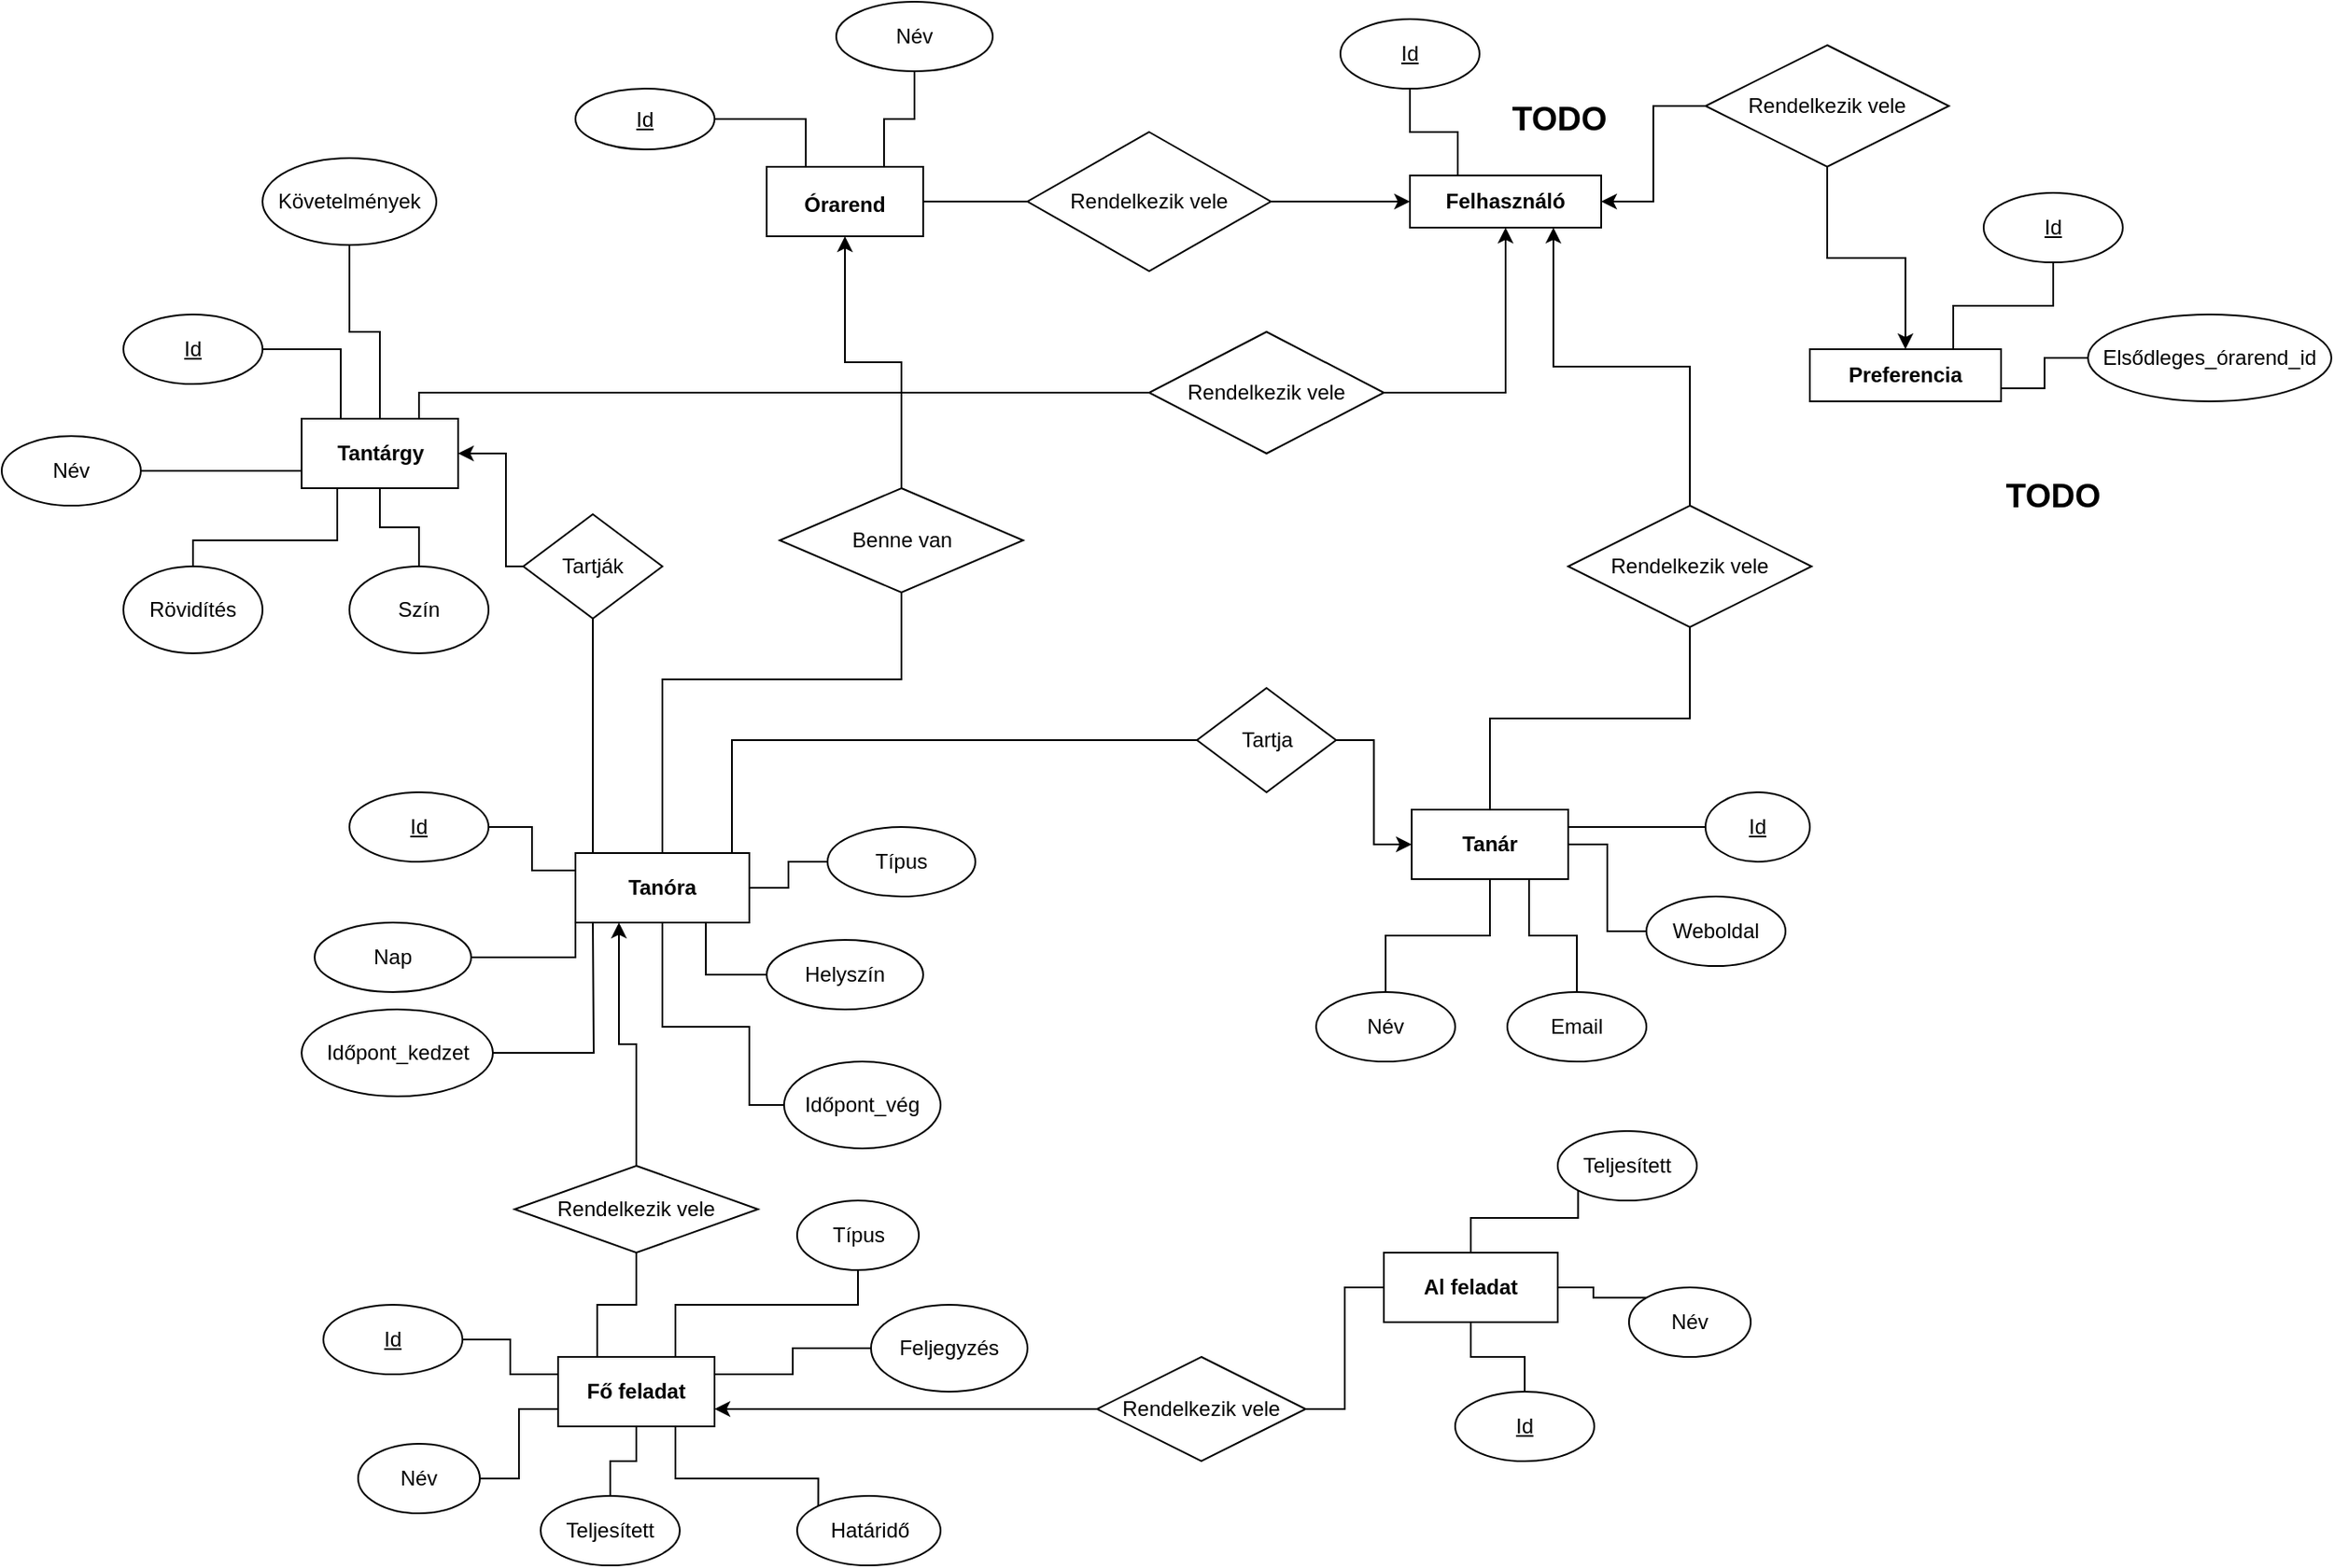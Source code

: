 <mxfile version="20.5.0" type="device"><diagram id="lyQr6ajolO1HlflGnG5a" name="Page-1"><mxGraphModel dx="2036" dy="627" grid="1" gridSize="10" guides="1" tooltips="1" connect="1" arrows="1" fold="1" page="1" pageScale="1" pageWidth="827" pageHeight="1169" math="0" shadow="0"><root><mxCell id="0"/><mxCell id="1" parent="0"/><mxCell id="1t0aDEcXRBmv8bOYkCO9-1" value="&lt;b&gt;Felhasználó&lt;/b&gt;" style="rounded=0;whiteSpace=wrap;html=1;" parent="1" vertex="1"><mxGeometry x="580" y="170" width="110" height="30" as="geometry"/></mxCell><mxCell id="1t0aDEcXRBmv8bOYkCO9-3" style="edgeStyle=orthogonalEdgeStyle;rounded=0;orthogonalLoop=1;jettySize=auto;html=1;entryX=0.25;entryY=0;entryDx=0;entryDy=0;endArrow=none;endFill=0;" parent="1" source="1t0aDEcXRBmv8bOYkCO9-2" target="1t0aDEcXRBmv8bOYkCO9-1" edge="1"><mxGeometry relative="1" as="geometry"/></mxCell><mxCell id="1t0aDEcXRBmv8bOYkCO9-2" value="&lt;u&gt;Id&lt;/u&gt;" style="ellipse;whiteSpace=wrap;html=1;" parent="1" vertex="1"><mxGeometry x="540" y="80" width="80" height="40" as="geometry"/></mxCell><mxCell id="1t0aDEcXRBmv8bOYkCO9-4" value="&lt;font style=&quot;font-size: 19px&quot;&gt;&lt;b&gt;TODO&lt;/b&gt;&lt;/font&gt;" style="text;html=1;strokeColor=none;fillColor=none;align=center;verticalAlign=middle;whiteSpace=wrap;rounded=0;" parent="1" vertex="1"><mxGeometry x="636" y="122.5" width="60" height="30" as="geometry"/></mxCell><mxCell id="1t0aDEcXRBmv8bOYkCO9-13" style="edgeStyle=orthogonalEdgeStyle;rounded=0;orthogonalLoop=1;jettySize=auto;html=1;entryX=0;entryY=0.5;entryDx=0;entryDy=0;fontSize=12;endArrow=none;endFill=0;" parent="1" source="1t0aDEcXRBmv8bOYkCO9-5" target="1t0aDEcXRBmv8bOYkCO9-9" edge="1"><mxGeometry relative="1" as="geometry"/></mxCell><mxCell id="1t0aDEcXRBmv8bOYkCO9-5" value="&lt;font style=&quot;font-size: 12px&quot;&gt;&lt;b&gt;Órarend&lt;/b&gt;&lt;/font&gt;" style="rounded=0;whiteSpace=wrap;html=1;fontSize=19;" parent="1" vertex="1"><mxGeometry x="210" y="165" width="90" height="40" as="geometry"/></mxCell><mxCell id="1t0aDEcXRBmv8bOYkCO9-11" style="edgeStyle=orthogonalEdgeStyle;rounded=0;orthogonalLoop=1;jettySize=auto;html=1;entryX=0.25;entryY=0;entryDx=0;entryDy=0;fontSize=12;endArrow=none;endFill=0;" parent="1" source="1t0aDEcXRBmv8bOYkCO9-6" target="1t0aDEcXRBmv8bOYkCO9-5" edge="1"><mxGeometry relative="1" as="geometry"/></mxCell><mxCell id="1t0aDEcXRBmv8bOYkCO9-6" value="&lt;u&gt;Id&lt;/u&gt;" style="ellipse;whiteSpace=wrap;html=1;fontSize=12;" parent="1" vertex="1"><mxGeometry x="100" y="120" width="80" height="35" as="geometry"/></mxCell><mxCell id="1t0aDEcXRBmv8bOYkCO9-12" style="edgeStyle=orthogonalEdgeStyle;rounded=0;orthogonalLoop=1;jettySize=auto;html=1;entryX=0.75;entryY=0;entryDx=0;entryDy=0;fontSize=12;endArrow=none;endFill=0;" parent="1" source="1t0aDEcXRBmv8bOYkCO9-7" target="1t0aDEcXRBmv8bOYkCO9-5" edge="1"><mxGeometry relative="1" as="geometry"/></mxCell><mxCell id="1t0aDEcXRBmv8bOYkCO9-7" value="Név" style="ellipse;whiteSpace=wrap;html=1;fontSize=12;" parent="1" vertex="1"><mxGeometry x="250" y="70" width="90" height="40" as="geometry"/></mxCell><mxCell id="1t0aDEcXRBmv8bOYkCO9-14" style="edgeStyle=orthogonalEdgeStyle;rounded=0;orthogonalLoop=1;jettySize=auto;html=1;entryX=0;entryY=0.5;entryDx=0;entryDy=0;fontSize=12;endArrow=classic;endFill=1;" parent="1" source="1t0aDEcXRBmv8bOYkCO9-9" target="1t0aDEcXRBmv8bOYkCO9-1" edge="1"><mxGeometry relative="1" as="geometry"/></mxCell><mxCell id="1t0aDEcXRBmv8bOYkCO9-9" value="Rendelkezik vele" style="rhombus;whiteSpace=wrap;html=1;fontSize=12;" parent="1" vertex="1"><mxGeometry x="360" y="145" width="140" height="80" as="geometry"/></mxCell><mxCell id="1t0aDEcXRBmv8bOYkCO9-15" value="&lt;b&gt;Preferencia&lt;/b&gt;" style="rounded=0;whiteSpace=wrap;html=1;fontSize=12;" parent="1" vertex="1"><mxGeometry x="810" y="270" width="110" height="30" as="geometry"/></mxCell><mxCell id="1t0aDEcXRBmv8bOYkCO9-19" style="edgeStyle=orthogonalEdgeStyle;rounded=0;orthogonalLoop=1;jettySize=auto;html=1;entryX=1;entryY=0.75;entryDx=0;entryDy=0;fontSize=12;endArrow=none;endFill=0;" parent="1" source="1t0aDEcXRBmv8bOYkCO9-16" target="1t0aDEcXRBmv8bOYkCO9-15" edge="1"><mxGeometry relative="1" as="geometry"/></mxCell><mxCell id="1t0aDEcXRBmv8bOYkCO9-16" value="Elsődleges_órarend_id" style="ellipse;whiteSpace=wrap;html=1;fontSize=12;" parent="1" vertex="1"><mxGeometry x="970" y="250" width="140" height="50" as="geometry"/></mxCell><mxCell id="1t0aDEcXRBmv8bOYkCO9-17" value="&lt;font style=&quot;font-size: 19px&quot;&gt;&lt;b&gt;TODO&lt;/b&gt;&lt;/font&gt;" style="text;html=1;strokeColor=none;fillColor=none;align=center;verticalAlign=middle;whiteSpace=wrap;rounded=0;" parent="1" vertex="1"><mxGeometry x="920" y="340" width="60" height="30" as="geometry"/></mxCell><mxCell id="1t0aDEcXRBmv8bOYkCO9-20" style="edgeStyle=orthogonalEdgeStyle;rounded=0;orthogonalLoop=1;jettySize=auto;html=1;entryX=1;entryY=0.5;entryDx=0;entryDy=0;fontSize=12;endArrow=classic;endFill=1;" parent="1" source="1t0aDEcXRBmv8bOYkCO9-18" target="1t0aDEcXRBmv8bOYkCO9-1" edge="1"><mxGeometry relative="1" as="geometry"/></mxCell><mxCell id="1t0aDEcXRBmv8bOYkCO9-21" style="edgeStyle=orthogonalEdgeStyle;rounded=0;orthogonalLoop=1;jettySize=auto;html=1;fontSize=12;endArrow=classic;endFill=1;" parent="1" source="1t0aDEcXRBmv8bOYkCO9-18" target="1t0aDEcXRBmv8bOYkCO9-15" edge="1"><mxGeometry relative="1" as="geometry"/></mxCell><mxCell id="1t0aDEcXRBmv8bOYkCO9-18" value="Rendelkezik vele" style="rhombus;whiteSpace=wrap;html=1;fontSize=12;" parent="1" vertex="1"><mxGeometry x="750" y="95" width="140" height="70" as="geometry"/></mxCell><mxCell id="1t0aDEcXRBmv8bOYkCO9-34" style="edgeStyle=orthogonalEdgeStyle;rounded=0;orthogonalLoop=1;jettySize=auto;html=1;entryX=0;entryY=0.5;entryDx=0;entryDy=0;fontSize=12;endArrow=none;endFill=0;exitX=0.75;exitY=0;exitDx=0;exitDy=0;" parent="1" source="1t0aDEcXRBmv8bOYkCO9-22" target="1t0aDEcXRBmv8bOYkCO9-33" edge="1"><mxGeometry relative="1" as="geometry"><Array as="points"><mxPoint x="10" y="295"/></Array></mxGeometry></mxCell><mxCell id="1t0aDEcXRBmv8bOYkCO9-22" value="&lt;b&gt;Tantárgy&lt;/b&gt;" style="rounded=0;whiteSpace=wrap;html=1;fontSize=12;" parent="1" vertex="1"><mxGeometry x="-57.5" y="310" width="90" height="40" as="geometry"/></mxCell><mxCell id="1t0aDEcXRBmv8bOYkCO9-32" style="edgeStyle=orthogonalEdgeStyle;rounded=0;orthogonalLoop=1;jettySize=auto;html=1;entryX=0.25;entryY=0;entryDx=0;entryDy=0;fontSize=12;endArrow=none;endFill=0;" parent="1" source="1t0aDEcXRBmv8bOYkCO9-23" target="1t0aDEcXRBmv8bOYkCO9-22" edge="1"><mxGeometry relative="1" as="geometry"/></mxCell><mxCell id="1t0aDEcXRBmv8bOYkCO9-23" value="&lt;u&gt;Id&lt;/u&gt;" style="ellipse;whiteSpace=wrap;html=1;fontSize=12;" parent="1" vertex="1"><mxGeometry x="-160" y="250" width="80" height="40" as="geometry"/></mxCell><mxCell id="1t0aDEcXRBmv8bOYkCO9-25" style="edgeStyle=orthogonalEdgeStyle;rounded=0;orthogonalLoop=1;jettySize=auto;html=1;entryX=0.75;entryY=0;entryDx=0;entryDy=0;fontSize=12;endArrow=none;endFill=0;" parent="1" source="1t0aDEcXRBmv8bOYkCO9-24" target="1t0aDEcXRBmv8bOYkCO9-15" edge="1"><mxGeometry relative="1" as="geometry"/></mxCell><mxCell id="1t0aDEcXRBmv8bOYkCO9-24" value="&lt;u&gt;Id&lt;/u&gt;" style="ellipse;whiteSpace=wrap;html=1;fontSize=12;" parent="1" vertex="1"><mxGeometry x="910" y="180" width="80" height="40" as="geometry"/></mxCell><mxCell id="1t0aDEcXRBmv8bOYkCO9-31" style="edgeStyle=orthogonalEdgeStyle;rounded=0;orthogonalLoop=1;jettySize=auto;html=1;entryX=0;entryY=0.75;entryDx=0;entryDy=0;fontSize=12;endArrow=none;endFill=0;" parent="1" source="1t0aDEcXRBmv8bOYkCO9-26" target="1t0aDEcXRBmv8bOYkCO9-22" edge="1"><mxGeometry relative="1" as="geometry"/></mxCell><mxCell id="1t0aDEcXRBmv8bOYkCO9-26" value="Név" style="ellipse;whiteSpace=wrap;html=1;fontSize=12;" parent="1" vertex="1"><mxGeometry x="-230" y="320" width="80" height="40" as="geometry"/></mxCell><mxCell id="1t0aDEcXRBmv8bOYkCO9-30" style="edgeStyle=orthogonalEdgeStyle;rounded=0;orthogonalLoop=1;jettySize=auto;html=1;entryX=0.25;entryY=1;entryDx=0;entryDy=0;fontSize=12;endArrow=none;endFill=0;" parent="1" source="1t0aDEcXRBmv8bOYkCO9-27" target="1t0aDEcXRBmv8bOYkCO9-22" edge="1"><mxGeometry relative="1" as="geometry"><Array as="points"><mxPoint x="-37" y="380"/></Array></mxGeometry></mxCell><mxCell id="1t0aDEcXRBmv8bOYkCO9-27" value="Rövidítés" style="ellipse;whiteSpace=wrap;html=1;fontSize=12;" parent="1" vertex="1"><mxGeometry x="-160" y="395" width="80" height="50" as="geometry"/></mxCell><mxCell id="1t0aDEcXRBmv8bOYkCO9-29" style="edgeStyle=orthogonalEdgeStyle;rounded=0;orthogonalLoop=1;jettySize=auto;html=1;entryX=0.5;entryY=1;entryDx=0;entryDy=0;fontSize=12;endArrow=none;endFill=0;" parent="1" source="1t0aDEcXRBmv8bOYkCO9-28" target="1t0aDEcXRBmv8bOYkCO9-22" edge="1"><mxGeometry relative="1" as="geometry"/></mxCell><mxCell id="1t0aDEcXRBmv8bOYkCO9-28" value="Szín" style="ellipse;whiteSpace=wrap;html=1;fontSize=12;" parent="1" vertex="1"><mxGeometry x="-30" y="395" width="80" height="50" as="geometry"/></mxCell><mxCell id="1t0aDEcXRBmv8bOYkCO9-35" style="edgeStyle=orthogonalEdgeStyle;rounded=0;orthogonalLoop=1;jettySize=auto;html=1;entryX=0.5;entryY=1;entryDx=0;entryDy=0;fontSize=12;endArrow=classic;endFill=1;" parent="1" source="1t0aDEcXRBmv8bOYkCO9-33" target="1t0aDEcXRBmv8bOYkCO9-1" edge="1"><mxGeometry relative="1" as="geometry"/></mxCell><mxCell id="1t0aDEcXRBmv8bOYkCO9-33" value="Rendelkezik vele" style="rhombus;whiteSpace=wrap;html=1;fontSize=12;" parent="1" vertex="1"><mxGeometry x="430" y="260" width="135" height="70" as="geometry"/></mxCell><mxCell id="1t0aDEcXRBmv8bOYkCO9-36" value="&lt;b&gt;Tanár&lt;/b&gt;" style="rounded=0;whiteSpace=wrap;html=1;fontSize=12;" parent="1" vertex="1"><mxGeometry x="581" y="535" width="90" height="40" as="geometry"/></mxCell><mxCell id="1t0aDEcXRBmv8bOYkCO9-45" style="edgeStyle=orthogonalEdgeStyle;rounded=0;orthogonalLoop=1;jettySize=auto;html=1;entryX=1;entryY=0.25;entryDx=0;entryDy=0;fontSize=12;endArrow=none;endFill=0;exitX=0;exitY=0.5;exitDx=0;exitDy=0;" parent="1" source="1t0aDEcXRBmv8bOYkCO9-37" target="1t0aDEcXRBmv8bOYkCO9-36" edge="1"><mxGeometry relative="1" as="geometry"><Array as="points"><mxPoint x="750" y="545"/></Array></mxGeometry></mxCell><mxCell id="1t0aDEcXRBmv8bOYkCO9-37" value="&lt;u&gt;Id&lt;/u&gt;" style="ellipse;whiteSpace=wrap;html=1;fontSize=12;" parent="1" vertex="1"><mxGeometry x="750" y="525" width="60" height="40" as="geometry"/></mxCell><mxCell id="1t0aDEcXRBmv8bOYkCO9-38" style="edgeStyle=orthogonalEdgeStyle;rounded=0;orthogonalLoop=1;jettySize=auto;html=1;exitX=0.5;exitY=1;exitDx=0;exitDy=0;fontSize=12;endArrow=none;endFill=0;" parent="1" source="1t0aDEcXRBmv8bOYkCO9-37" target="1t0aDEcXRBmv8bOYkCO9-37" edge="1"><mxGeometry relative="1" as="geometry"/></mxCell><mxCell id="1t0aDEcXRBmv8bOYkCO9-44" style="edgeStyle=orthogonalEdgeStyle;rounded=0;orthogonalLoop=1;jettySize=auto;html=1;entryX=0.5;entryY=1;entryDx=0;entryDy=0;fontSize=12;endArrow=none;endFill=0;" parent="1" source="1t0aDEcXRBmv8bOYkCO9-39" target="1t0aDEcXRBmv8bOYkCO9-36" edge="1"><mxGeometry relative="1" as="geometry"/></mxCell><mxCell id="1t0aDEcXRBmv8bOYkCO9-39" value="Név" style="ellipse;whiteSpace=wrap;html=1;fontSize=12;" parent="1" vertex="1"><mxGeometry x="526" y="640" width="80" height="40" as="geometry"/></mxCell><mxCell id="1t0aDEcXRBmv8bOYkCO9-43" style="edgeStyle=orthogonalEdgeStyle;rounded=0;orthogonalLoop=1;jettySize=auto;html=1;entryX=0.75;entryY=1;entryDx=0;entryDy=0;fontSize=12;endArrow=none;endFill=0;" parent="1" source="1t0aDEcXRBmv8bOYkCO9-40" target="1t0aDEcXRBmv8bOYkCO9-36" edge="1"><mxGeometry relative="1" as="geometry"/></mxCell><mxCell id="1t0aDEcXRBmv8bOYkCO9-40" value="Email" style="ellipse;whiteSpace=wrap;html=1;fontSize=12;" parent="1" vertex="1"><mxGeometry x="636" y="640" width="80" height="40" as="geometry"/></mxCell><mxCell id="1t0aDEcXRBmv8bOYkCO9-42" style="edgeStyle=orthogonalEdgeStyle;rounded=0;orthogonalLoop=1;jettySize=auto;html=1;entryX=1;entryY=0.5;entryDx=0;entryDy=0;fontSize=12;endArrow=none;endFill=0;" parent="1" source="1t0aDEcXRBmv8bOYkCO9-41" target="1t0aDEcXRBmv8bOYkCO9-36" edge="1"><mxGeometry relative="1" as="geometry"/></mxCell><mxCell id="1t0aDEcXRBmv8bOYkCO9-41" value="Weboldal" style="ellipse;whiteSpace=wrap;html=1;fontSize=12;" parent="1" vertex="1"><mxGeometry x="716" y="585" width="80" height="40" as="geometry"/></mxCell><mxCell id="1t0aDEcXRBmv8bOYkCO9-48" style="edgeStyle=orthogonalEdgeStyle;rounded=0;orthogonalLoop=1;jettySize=auto;html=1;entryX=0.5;entryY=0;entryDx=0;entryDy=0;fontSize=12;endArrow=none;endFill=0;" parent="1" source="1t0aDEcXRBmv8bOYkCO9-46" target="1t0aDEcXRBmv8bOYkCO9-36" edge="1"><mxGeometry relative="1" as="geometry"/></mxCell><mxCell id="1t0aDEcXRBmv8bOYkCO9-49" style="edgeStyle=orthogonalEdgeStyle;rounded=0;orthogonalLoop=1;jettySize=auto;html=1;entryX=0.75;entryY=1;entryDx=0;entryDy=0;fontSize=12;endArrow=classic;endFill=1;" parent="1" source="1t0aDEcXRBmv8bOYkCO9-46" target="1t0aDEcXRBmv8bOYkCO9-1" edge="1"><mxGeometry relative="1" as="geometry"/></mxCell><mxCell id="1t0aDEcXRBmv8bOYkCO9-46" value="Rendelkezik vele" style="rhombus;whiteSpace=wrap;html=1;fontSize=12;" parent="1" vertex="1"><mxGeometry x="671" y="360" width="140" height="70" as="geometry"/></mxCell><mxCell id="1t0aDEcXRBmv8bOYkCO9-66" style="edgeStyle=orthogonalEdgeStyle;rounded=0;orthogonalLoop=1;jettySize=auto;html=1;entryX=0;entryY=0.5;entryDx=0;entryDy=0;fontSize=12;endArrow=none;endFill=0;startArrow=none;startFill=0;" parent="1" target="1t0aDEcXRBmv8bOYkCO9-65" edge="1"><mxGeometry relative="1" as="geometry"><mxPoint x="190" y="560" as="sourcePoint"/><Array as="points"><mxPoint x="190" y="495"/></Array></mxGeometry></mxCell><mxCell id="1t0aDEcXRBmv8bOYkCO9-68" style="edgeStyle=orthogonalEdgeStyle;rounded=0;orthogonalLoop=1;jettySize=auto;html=1;exitX=0.25;exitY=0;exitDx=0;exitDy=0;entryX=0.5;entryY=1;entryDx=0;entryDy=0;fontSize=12;startArrow=none;startFill=0;endArrow=none;endFill=0;" parent="1" source="1t0aDEcXRBmv8bOYkCO9-50" target="1t0aDEcXRBmv8bOYkCO9-64" edge="1"><mxGeometry relative="1" as="geometry"><Array as="points"><mxPoint x="110" y="560"/></Array></mxGeometry></mxCell><mxCell id="1t0aDEcXRBmv8bOYkCO9-71" style="edgeStyle=orthogonalEdgeStyle;rounded=0;orthogonalLoop=1;jettySize=auto;html=1;entryX=0.5;entryY=1;entryDx=0;entryDy=0;fontSize=12;startArrow=none;startFill=0;endArrow=none;endFill=0;exitX=0.5;exitY=0;exitDx=0;exitDy=0;" parent="1" source="1t0aDEcXRBmv8bOYkCO9-50" target="1t0aDEcXRBmv8bOYkCO9-70" edge="1"><mxGeometry relative="1" as="geometry"><Array as="points"><mxPoint x="150" y="460"/><mxPoint x="287" y="460"/></Array></mxGeometry></mxCell><mxCell id="1t0aDEcXRBmv8bOYkCO9-50" value="&lt;b&gt;Tanóra&lt;/b&gt;" style="rounded=0;whiteSpace=wrap;html=1;fontSize=12;" parent="1" vertex="1"><mxGeometry x="100" y="560" width="100" height="40" as="geometry"/></mxCell><mxCell id="1t0aDEcXRBmv8bOYkCO9-53" style="edgeStyle=orthogonalEdgeStyle;rounded=0;orthogonalLoop=1;jettySize=auto;html=1;entryX=0;entryY=0.25;entryDx=0;entryDy=0;fontSize=12;endArrow=none;endFill=0;" parent="1" source="1t0aDEcXRBmv8bOYkCO9-52" target="1t0aDEcXRBmv8bOYkCO9-50" edge="1"><mxGeometry relative="1" as="geometry"/></mxCell><mxCell id="1t0aDEcXRBmv8bOYkCO9-52" value="&lt;u&gt;Id&lt;/u&gt;" style="ellipse;whiteSpace=wrap;html=1;fontSize=12;" parent="1" vertex="1"><mxGeometry x="-30" y="525" width="80" height="40" as="geometry"/></mxCell><mxCell id="1t0aDEcXRBmv8bOYkCO9-63" style="edgeStyle=orthogonalEdgeStyle;rounded=0;orthogonalLoop=1;jettySize=auto;html=1;entryX=0;entryY=1;entryDx=0;entryDy=0;fontSize=12;endArrow=none;endFill=0;" parent="1" source="1t0aDEcXRBmv8bOYkCO9-54" target="1t0aDEcXRBmv8bOYkCO9-50" edge="1"><mxGeometry relative="1" as="geometry"><Array as="points"><mxPoint x="33" y="620"/><mxPoint x="100" y="620"/></Array></mxGeometry></mxCell><mxCell id="1t0aDEcXRBmv8bOYkCO9-54" value="Nap" style="ellipse;whiteSpace=wrap;html=1;fontSize=12;" parent="1" vertex="1"><mxGeometry x="-50" y="600" width="90" height="40" as="geometry"/></mxCell><mxCell id="1t0aDEcXRBmv8bOYkCO9-62" style="edgeStyle=orthogonalEdgeStyle;rounded=0;orthogonalLoop=1;jettySize=auto;html=1;fontSize=12;endArrow=none;endFill=0;" parent="1" source="1t0aDEcXRBmv8bOYkCO9-55" edge="1"><mxGeometry relative="1" as="geometry"><mxPoint x="110" y="600" as="targetPoint"/></mxGeometry></mxCell><mxCell id="1t0aDEcXRBmv8bOYkCO9-55" value="Időpont_kedzet" style="ellipse;whiteSpace=wrap;html=1;fontSize=12;" parent="1" vertex="1"><mxGeometry x="-57.5" y="650" width="110" height="50" as="geometry"/></mxCell><mxCell id="1t0aDEcXRBmv8bOYkCO9-61" style="edgeStyle=orthogonalEdgeStyle;rounded=0;orthogonalLoop=1;jettySize=auto;html=1;entryX=0.5;entryY=1;entryDx=0;entryDy=0;fontSize=12;endArrow=none;endFill=0;" parent="1" source="1t0aDEcXRBmv8bOYkCO9-56" target="1t0aDEcXRBmv8bOYkCO9-50" edge="1"><mxGeometry relative="1" as="geometry"><Array as="points"><mxPoint x="200" y="660"/><mxPoint x="150" y="660"/></Array></mxGeometry></mxCell><mxCell id="1t0aDEcXRBmv8bOYkCO9-56" value="Időpont_vég" style="ellipse;whiteSpace=wrap;html=1;fontSize=12;" parent="1" vertex="1"><mxGeometry x="220" y="680" width="90" height="50" as="geometry"/></mxCell><mxCell id="1t0aDEcXRBmv8bOYkCO9-60" style="edgeStyle=orthogonalEdgeStyle;rounded=0;orthogonalLoop=1;jettySize=auto;html=1;entryX=0.75;entryY=1;entryDx=0;entryDy=0;fontSize=12;endArrow=none;endFill=0;" parent="1" source="1t0aDEcXRBmv8bOYkCO9-57" target="1t0aDEcXRBmv8bOYkCO9-50" edge="1"><mxGeometry relative="1" as="geometry"/></mxCell><mxCell id="1t0aDEcXRBmv8bOYkCO9-57" value="Helyszín" style="ellipse;whiteSpace=wrap;html=1;fontSize=12;" parent="1" vertex="1"><mxGeometry x="210" y="610" width="90" height="40" as="geometry"/></mxCell><mxCell id="1t0aDEcXRBmv8bOYkCO9-59" style="edgeStyle=orthogonalEdgeStyle;rounded=0;orthogonalLoop=1;jettySize=auto;html=1;entryX=1;entryY=0.5;entryDx=0;entryDy=0;fontSize=12;endArrow=none;endFill=0;" parent="1" source="1t0aDEcXRBmv8bOYkCO9-58" target="1t0aDEcXRBmv8bOYkCO9-50" edge="1"><mxGeometry relative="1" as="geometry"/></mxCell><mxCell id="1t0aDEcXRBmv8bOYkCO9-58" value="Típus" style="ellipse;whiteSpace=wrap;html=1;fontSize=12;" parent="1" vertex="1"><mxGeometry x="245" y="545" width="85" height="40" as="geometry"/></mxCell><mxCell id="1t0aDEcXRBmv8bOYkCO9-69" style="edgeStyle=orthogonalEdgeStyle;rounded=0;orthogonalLoop=1;jettySize=auto;html=1;entryX=1;entryY=0.5;entryDx=0;entryDy=0;fontSize=12;startArrow=none;startFill=0;endArrow=classic;endFill=1;" parent="1" source="1t0aDEcXRBmv8bOYkCO9-64" target="1t0aDEcXRBmv8bOYkCO9-22" edge="1"><mxGeometry relative="1" as="geometry"><Array as="points"><mxPoint x="60" y="395"/><mxPoint x="60" y="330"/></Array></mxGeometry></mxCell><mxCell id="1t0aDEcXRBmv8bOYkCO9-64" value="Tartják" style="rhombus;whiteSpace=wrap;html=1;fontSize=12;" parent="1" vertex="1"><mxGeometry x="70" y="365" width="80" height="60" as="geometry"/></mxCell><mxCell id="1t0aDEcXRBmv8bOYkCO9-67" style="edgeStyle=orthogonalEdgeStyle;rounded=0;orthogonalLoop=1;jettySize=auto;html=1;entryX=0;entryY=0.5;entryDx=0;entryDy=0;fontSize=12;endArrow=classic;endFill=1;" parent="1" source="1t0aDEcXRBmv8bOYkCO9-65" target="1t0aDEcXRBmv8bOYkCO9-36" edge="1"><mxGeometry relative="1" as="geometry"/></mxCell><mxCell id="1t0aDEcXRBmv8bOYkCO9-65" value="Tartja" style="rhombus;whiteSpace=wrap;html=1;fontSize=12;" parent="1" vertex="1"><mxGeometry x="457.5" y="465" width="80" height="60" as="geometry"/></mxCell><mxCell id="1t0aDEcXRBmv8bOYkCO9-72" style="edgeStyle=orthogonalEdgeStyle;rounded=0;orthogonalLoop=1;jettySize=auto;html=1;entryX=0.5;entryY=1;entryDx=0;entryDy=0;fontSize=12;startArrow=none;startFill=0;endArrow=classic;endFill=1;" parent="1" source="1t0aDEcXRBmv8bOYkCO9-70" target="1t0aDEcXRBmv8bOYkCO9-5" edge="1"><mxGeometry relative="1" as="geometry"/></mxCell><mxCell id="1t0aDEcXRBmv8bOYkCO9-70" value="Benne van" style="rhombus;whiteSpace=wrap;html=1;fontSize=12;" parent="1" vertex="1"><mxGeometry x="217.5" y="350" width="140" height="60" as="geometry"/></mxCell><mxCell id="1t0aDEcXRBmv8bOYkCO9-74" style="edgeStyle=orthogonalEdgeStyle;rounded=0;orthogonalLoop=1;jettySize=auto;html=1;entryX=0.5;entryY=0;entryDx=0;entryDy=0;fontSize=12;startArrow=none;startFill=0;endArrow=none;endFill=0;" parent="1" source="1t0aDEcXRBmv8bOYkCO9-73" target="1t0aDEcXRBmv8bOYkCO9-22" edge="1"><mxGeometry relative="1" as="geometry"/></mxCell><mxCell id="1t0aDEcXRBmv8bOYkCO9-73" value="Követelmények" style="ellipse;whiteSpace=wrap;html=1;fontSize=12;" parent="1" vertex="1"><mxGeometry x="-80" y="160" width="100" height="50" as="geometry"/></mxCell><mxCell id="-lmhuX2OTZXR01_q9XYo-3" style="edgeStyle=orthogonalEdgeStyle;rounded=0;orthogonalLoop=1;jettySize=auto;html=1;exitX=1;exitY=0.75;exitDx=0;exitDy=0;entryX=0;entryY=0.5;entryDx=0;entryDy=0;endArrow=none;endFill=0;startArrow=classic;startFill=1;" edge="1" parent="1" source="1t0aDEcXRBmv8bOYkCO9-75" target="-lmhuX2OTZXR01_q9XYo-2"><mxGeometry relative="1" as="geometry"/></mxCell><mxCell id="1t0aDEcXRBmv8bOYkCO9-75" value="&lt;b&gt;Fő feladat&lt;/b&gt;" style="rounded=0;whiteSpace=wrap;html=1;fontSize=12;" parent="1" vertex="1"><mxGeometry x="90" y="850" width="90" height="40" as="geometry"/></mxCell><mxCell id="1t0aDEcXRBmv8bOYkCO9-85" style="edgeStyle=orthogonalEdgeStyle;rounded=0;orthogonalLoop=1;jettySize=auto;html=1;entryX=0;entryY=0.75;entryDx=0;entryDy=0;fontSize=12;startArrow=none;startFill=0;endArrow=none;endFill=0;" parent="1" source="1t0aDEcXRBmv8bOYkCO9-76" target="1t0aDEcXRBmv8bOYkCO9-75" edge="1"><mxGeometry relative="1" as="geometry"/></mxCell><mxCell id="1t0aDEcXRBmv8bOYkCO9-76" value="Név" style="ellipse;whiteSpace=wrap;html=1;fontSize=12;" parent="1" vertex="1"><mxGeometry x="-25" y="900" width="70" height="40" as="geometry"/></mxCell><mxCell id="1t0aDEcXRBmv8bOYkCO9-84" style="edgeStyle=orthogonalEdgeStyle;rounded=0;orthogonalLoop=1;jettySize=auto;html=1;entryX=0;entryY=0.25;entryDx=0;entryDy=0;fontSize=12;startArrow=none;startFill=0;endArrow=none;endFill=0;" parent="1" source="1t0aDEcXRBmv8bOYkCO9-77" target="1t0aDEcXRBmv8bOYkCO9-75" edge="1"><mxGeometry relative="1" as="geometry"/></mxCell><mxCell id="1t0aDEcXRBmv8bOYkCO9-77" value="&lt;u&gt;Id&lt;/u&gt;" style="ellipse;whiteSpace=wrap;html=1;fontSize=12;" parent="1" vertex="1"><mxGeometry x="-45" y="820" width="80" height="40" as="geometry"/></mxCell><mxCell id="1t0aDEcXRBmv8bOYkCO9-78" value="Típus" style="ellipse;whiteSpace=wrap;html=1;fontSize=12;" parent="1" vertex="1"><mxGeometry x="227.5" y="760" width="70" height="40" as="geometry"/></mxCell><mxCell id="1t0aDEcXRBmv8bOYkCO9-79" value="Határidő" style="ellipse;whiteSpace=wrap;html=1;fontSize=12;" parent="1" vertex="1"><mxGeometry x="227.5" y="930" width="82.5" height="40" as="geometry"/></mxCell><mxCell id="1t0aDEcXRBmv8bOYkCO9-80" value="Feljegyzés" style="ellipse;whiteSpace=wrap;html=1;fontSize=12;" parent="1" vertex="1"><mxGeometry x="270" y="820" width="90" height="50" as="geometry"/></mxCell><mxCell id="1t0aDEcXRBmv8bOYkCO9-82" style="edgeStyle=orthogonalEdgeStyle;rounded=0;orthogonalLoop=1;jettySize=auto;html=1;entryX=0.25;entryY=1;entryDx=0;entryDy=0;fontSize=12;startArrow=none;startFill=0;endArrow=classic;endFill=1;" parent="1" source="1t0aDEcXRBmv8bOYkCO9-81" target="1t0aDEcXRBmv8bOYkCO9-50" edge="1"><mxGeometry relative="1" as="geometry"/></mxCell><mxCell id="1t0aDEcXRBmv8bOYkCO9-83" style="edgeStyle=orthogonalEdgeStyle;rounded=0;orthogonalLoop=1;jettySize=auto;html=1;entryX=0.25;entryY=0;entryDx=0;entryDy=0;fontSize=12;startArrow=none;startFill=0;endArrow=none;endFill=0;" parent="1" source="1t0aDEcXRBmv8bOYkCO9-81" target="1t0aDEcXRBmv8bOYkCO9-75" edge="1"><mxGeometry relative="1" as="geometry"/></mxCell><mxCell id="1t0aDEcXRBmv8bOYkCO9-81" value="Rendelkezik vele" style="rhombus;whiteSpace=wrap;html=1;fontSize=12;" parent="1" vertex="1"><mxGeometry x="65" y="740" width="140" height="50" as="geometry"/></mxCell><mxCell id="WRsTTmtm5DJ7jksjZet--3" style="edgeStyle=orthogonalEdgeStyle;rounded=0;orthogonalLoop=1;jettySize=auto;html=1;exitX=0;exitY=0;exitDx=0;exitDy=0;entryX=0.75;entryY=1;entryDx=0;entryDy=0;endArrow=none;endFill=0;" parent="1" source="1t0aDEcXRBmv8bOYkCO9-79" target="1t0aDEcXRBmv8bOYkCO9-75" edge="1"><mxGeometry relative="1" as="geometry"><mxPoint x="275.5" y="885" as="sourcePoint"/><Array as="points"><mxPoint x="240" y="920"/><mxPoint x="158" y="920"/></Array></mxGeometry></mxCell><mxCell id="WRsTTmtm5DJ7jksjZet--4" style="edgeStyle=orthogonalEdgeStyle;rounded=0;orthogonalLoop=1;jettySize=auto;html=1;entryX=0;entryY=0.5;entryDx=0;entryDy=0;endArrow=none;endFill=0;exitX=1;exitY=0.5;exitDx=0;exitDy=0;" parent="1" source="-lmhuX2OTZXR01_q9XYo-2" target="WRsTTmtm5DJ7jksjZet--2" edge="1"><mxGeometry relative="1" as="geometry"><mxPoint x="460" y="870" as="sourcePoint"/></mxGeometry></mxCell><mxCell id="WRsTTmtm5DJ7jksjZet--5" style="edgeStyle=orthogonalEdgeStyle;rounded=0;orthogonalLoop=1;jettySize=auto;html=1;exitX=0.75;exitY=0;exitDx=0;exitDy=0;entryX=0.5;entryY=1;entryDx=0;entryDy=0;endArrow=none;endFill=0;" parent="1" source="1t0aDEcXRBmv8bOYkCO9-75" target="1t0aDEcXRBmv8bOYkCO9-78" edge="1"><mxGeometry relative="1" as="geometry"><Array as="points"><mxPoint x="158" y="820"/><mxPoint x="263" y="820"/></Array></mxGeometry></mxCell><mxCell id="WRsTTmtm5DJ7jksjZet--6" style="edgeStyle=orthogonalEdgeStyle;rounded=0;orthogonalLoop=1;jettySize=auto;html=1;exitX=1;exitY=0.25;exitDx=0;exitDy=0;entryX=0;entryY=0.5;entryDx=0;entryDy=0;endArrow=none;endFill=0;" parent="1" source="1t0aDEcXRBmv8bOYkCO9-75" target="1t0aDEcXRBmv8bOYkCO9-80" edge="1"><mxGeometry relative="1" as="geometry"/></mxCell><mxCell id="WRsTTmtm5DJ7jksjZet--2" value="&lt;b&gt;Al feladat&lt;br&gt;&lt;/b&gt;" style="rounded=0;whiteSpace=wrap;html=1;" parent="1" vertex="1"><mxGeometry x="565" y="790" width="100" height="40" as="geometry"/></mxCell><mxCell id="WRsTTmtm5DJ7jksjZet--9" style="edgeStyle=orthogonalEdgeStyle;rounded=0;orthogonalLoop=1;jettySize=auto;html=1;exitX=0.5;exitY=0;exitDx=0;exitDy=0;entryX=0.5;entryY=1;entryDx=0;entryDy=0;endArrow=none;endFill=0;" parent="1" source="WRsTTmtm5DJ7jksjZet--8" target="1t0aDEcXRBmv8bOYkCO9-75" edge="1"><mxGeometry relative="1" as="geometry"/></mxCell><mxCell id="WRsTTmtm5DJ7jksjZet--8" value="Teljesített" style="ellipse;whiteSpace=wrap;html=1;" parent="1" vertex="1"><mxGeometry x="80" y="930" width="80" height="40" as="geometry"/></mxCell><mxCell id="-lmhuX2OTZXR01_q9XYo-2" value="Rendelkezik vele" style="rhombus;whiteSpace=wrap;html=1;" vertex="1" parent="1"><mxGeometry x="400" y="850" width="120" height="60" as="geometry"/></mxCell><mxCell id="-lmhuX2OTZXR01_q9XYo-9" style="edgeStyle=orthogonalEdgeStyle;rounded=0;orthogonalLoop=1;jettySize=auto;html=1;exitX=0.5;exitY=0;exitDx=0;exitDy=0;entryX=0.5;entryY=1;entryDx=0;entryDy=0;endArrow=none;endFill=0;" edge="1" parent="1" source="-lmhuX2OTZXR01_q9XYo-4" target="WRsTTmtm5DJ7jksjZet--2"><mxGeometry relative="1" as="geometry"/></mxCell><mxCell id="-lmhuX2OTZXR01_q9XYo-4" value="&lt;u&gt;Id&lt;/u&gt;" style="ellipse;whiteSpace=wrap;html=1;fontSize=12;" vertex="1" parent="1"><mxGeometry x="606" y="870" width="80" height="40" as="geometry"/></mxCell><mxCell id="-lmhuX2OTZXR01_q9XYo-8" style="edgeStyle=orthogonalEdgeStyle;rounded=0;orthogonalLoop=1;jettySize=auto;html=1;exitX=0;exitY=0;exitDx=0;exitDy=0;entryX=1;entryY=0.5;entryDx=0;entryDy=0;endArrow=none;endFill=0;" edge="1" parent="1" source="-lmhuX2OTZXR01_q9XYo-5" target="WRsTTmtm5DJ7jksjZet--2"><mxGeometry relative="1" as="geometry"/></mxCell><mxCell id="-lmhuX2OTZXR01_q9XYo-5" value="Név" style="ellipse;whiteSpace=wrap;html=1;fontSize=12;" vertex="1" parent="1"><mxGeometry x="706" y="810" width="70" height="40" as="geometry"/></mxCell><mxCell id="-lmhuX2OTZXR01_q9XYo-7" style="edgeStyle=orthogonalEdgeStyle;rounded=0;orthogonalLoop=1;jettySize=auto;html=1;exitX=0;exitY=1;exitDx=0;exitDy=0;entryX=0.5;entryY=0;entryDx=0;entryDy=0;endArrow=none;endFill=0;" edge="1" parent="1" source="-lmhuX2OTZXR01_q9XYo-6" target="WRsTTmtm5DJ7jksjZet--2"><mxGeometry relative="1" as="geometry"><Array as="points"><mxPoint x="677" y="770"/><mxPoint x="615" y="770"/></Array></mxGeometry></mxCell><mxCell id="-lmhuX2OTZXR01_q9XYo-6" value="Teljesített" style="ellipse;whiteSpace=wrap;html=1;" vertex="1" parent="1"><mxGeometry x="665" y="720" width="80" height="40" as="geometry"/></mxCell></root></mxGraphModel></diagram></mxfile>